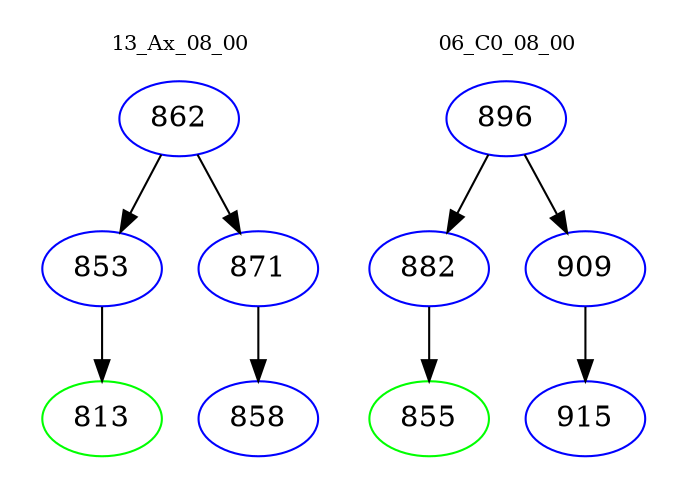 digraph{
subgraph cluster_0 {
color = white
label = "13_Ax_08_00";
fontsize=10;
T0_862 [label="862", color="blue"]
T0_862 -> T0_853 [color="black"]
T0_853 [label="853", color="blue"]
T0_853 -> T0_813 [color="black"]
T0_813 [label="813", color="green"]
T0_862 -> T0_871 [color="black"]
T0_871 [label="871", color="blue"]
T0_871 -> T0_858 [color="black"]
T0_858 [label="858", color="blue"]
}
subgraph cluster_1 {
color = white
label = "06_C0_08_00";
fontsize=10;
T1_896 [label="896", color="blue"]
T1_896 -> T1_882 [color="black"]
T1_882 [label="882", color="blue"]
T1_882 -> T1_855 [color="black"]
T1_855 [label="855", color="green"]
T1_896 -> T1_909 [color="black"]
T1_909 [label="909", color="blue"]
T1_909 -> T1_915 [color="black"]
T1_915 [label="915", color="blue"]
}
}
